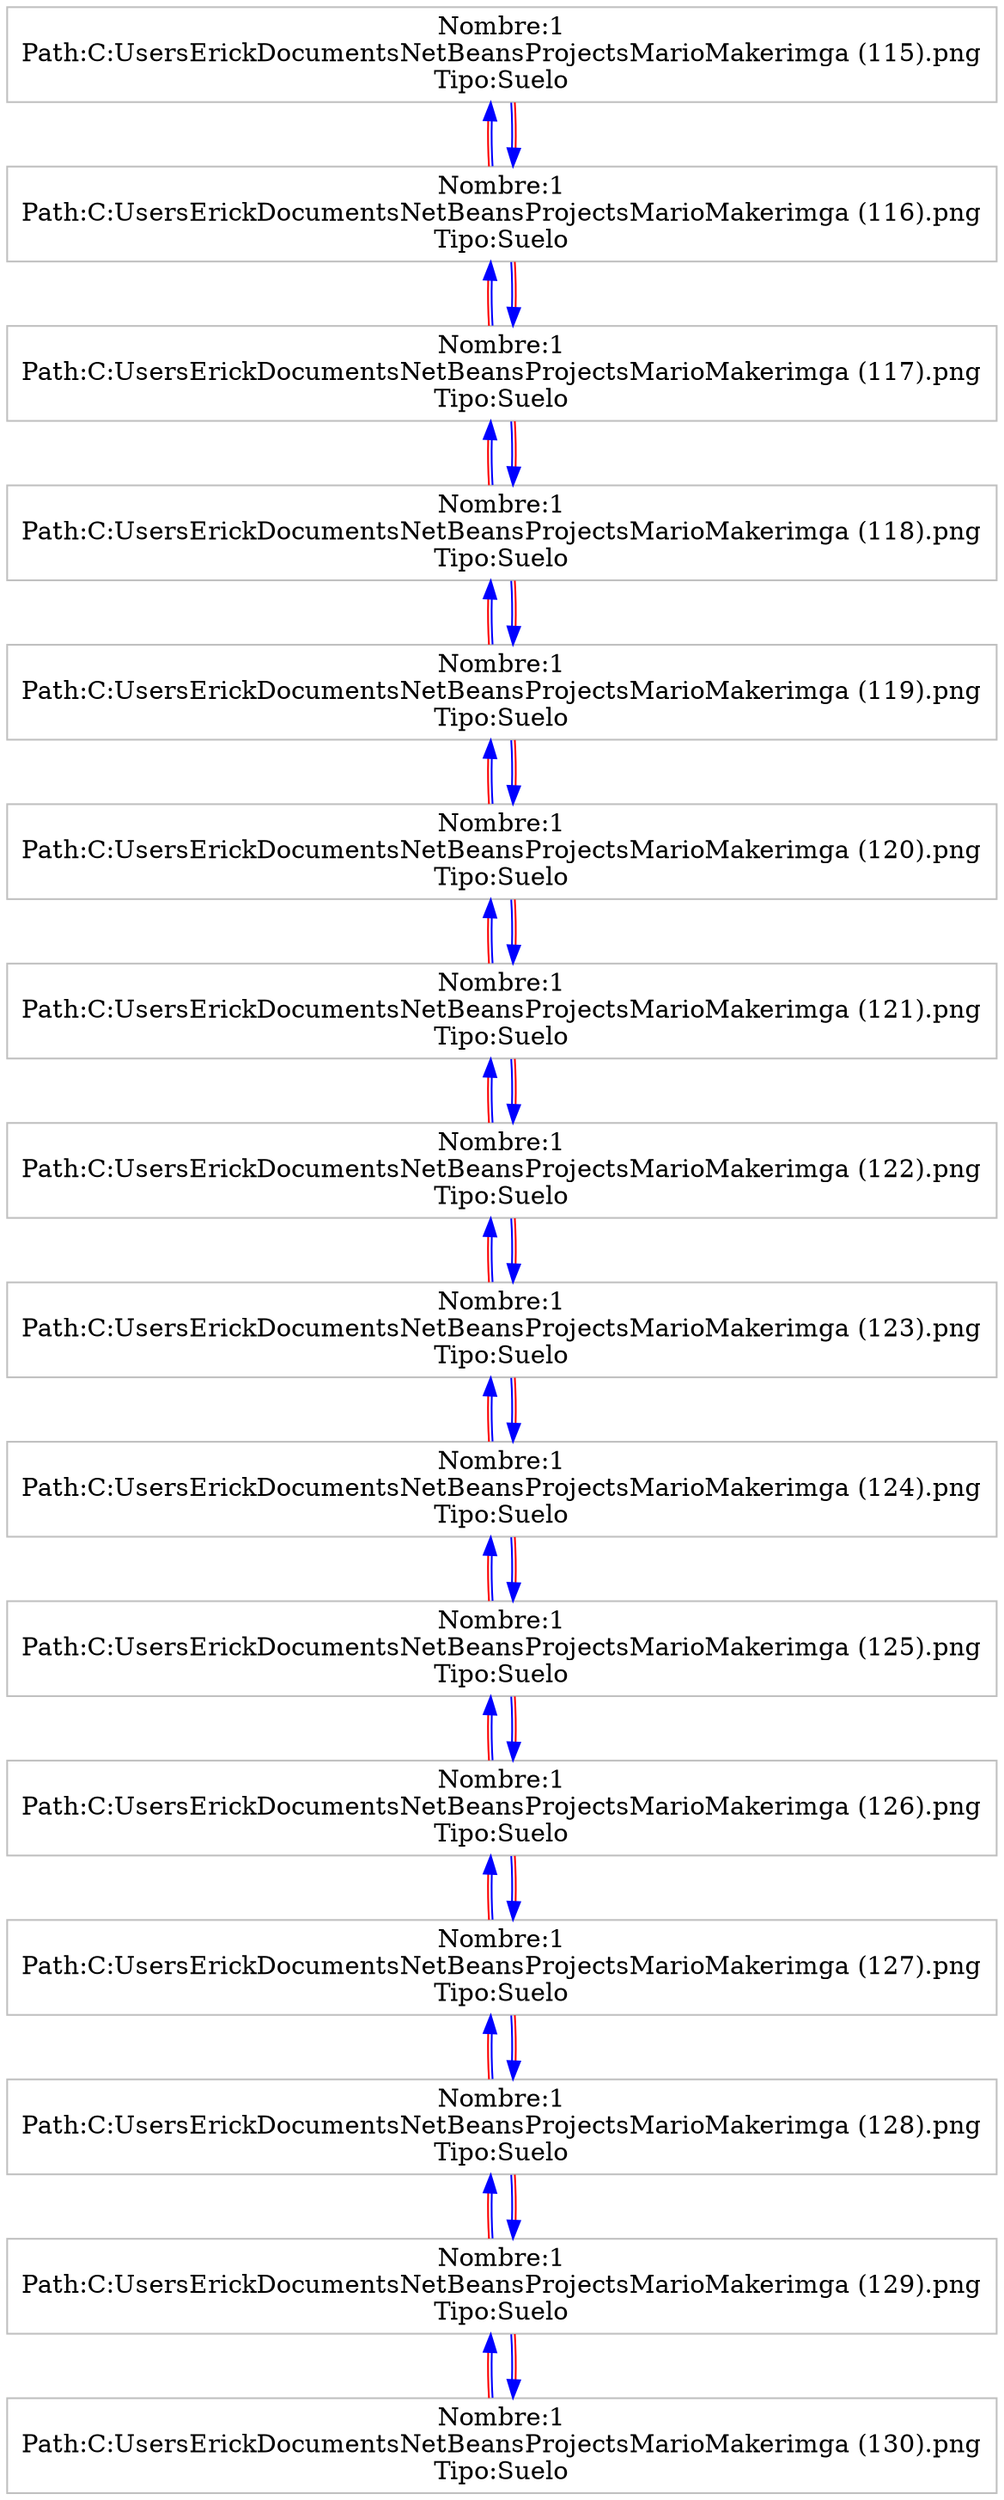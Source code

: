 digraph ColaAtencion {node [dir=both,shape=polygon, fontcolor="Black", height=0.5, color="Grey"]edge [color="blue", color="blue:red"]rankdir=BT
"Nombre:1
Path:C:\Users\Erick\Documents\NetBeansProjects\MarioMaker\img\a (130).png
Tipo:Suelo"-> "Nombre:1
Path:C:\Users\Erick\Documents\NetBeansProjects\MarioMaker\img\a (129).png
Tipo:Suelo"
"Nombre:1
Path:C:\Users\Erick\Documents\NetBeansProjects\MarioMaker\img\a (129).png
Tipo:Suelo"-> "Nombre:1
Path:C:\Users\Erick\Documents\NetBeansProjects\MarioMaker\img\a (130).png
Tipo:Suelo"
"Nombre:1
Path:C:\Users\Erick\Documents\NetBeansProjects\MarioMaker\img\a (129).png
Tipo:Suelo"-> "Nombre:1
Path:C:\Users\Erick\Documents\NetBeansProjects\MarioMaker\img\a (128).png
Tipo:Suelo"
"Nombre:1
Path:C:\Users\Erick\Documents\NetBeansProjects\MarioMaker\img\a (128).png
Tipo:Suelo"-> "Nombre:1
Path:C:\Users\Erick\Documents\NetBeansProjects\MarioMaker\img\a (129).png
Tipo:Suelo"
"Nombre:1
Path:C:\Users\Erick\Documents\NetBeansProjects\MarioMaker\img\a (128).png
Tipo:Suelo"-> "Nombre:1
Path:C:\Users\Erick\Documents\NetBeansProjects\MarioMaker\img\a (127).png
Tipo:Suelo"
"Nombre:1
Path:C:\Users\Erick\Documents\NetBeansProjects\MarioMaker\img\a (127).png
Tipo:Suelo"-> "Nombre:1
Path:C:\Users\Erick\Documents\NetBeansProjects\MarioMaker\img\a (128).png
Tipo:Suelo"
"Nombre:1
Path:C:\Users\Erick\Documents\NetBeansProjects\MarioMaker\img\a (127).png
Tipo:Suelo"-> "Nombre:1
Path:C:\Users\Erick\Documents\NetBeansProjects\MarioMaker\img\a (126).png
Tipo:Suelo"
"Nombre:1
Path:C:\Users\Erick\Documents\NetBeansProjects\MarioMaker\img\a (126).png
Tipo:Suelo"-> "Nombre:1
Path:C:\Users\Erick\Documents\NetBeansProjects\MarioMaker\img\a (127).png
Tipo:Suelo"
"Nombre:1
Path:C:\Users\Erick\Documents\NetBeansProjects\MarioMaker\img\a (126).png
Tipo:Suelo"-> "Nombre:1
Path:C:\Users\Erick\Documents\NetBeansProjects\MarioMaker\img\a (125).png
Tipo:Suelo"
"Nombre:1
Path:C:\Users\Erick\Documents\NetBeansProjects\MarioMaker\img\a (125).png
Tipo:Suelo"-> "Nombre:1
Path:C:\Users\Erick\Documents\NetBeansProjects\MarioMaker\img\a (126).png
Tipo:Suelo"
"Nombre:1
Path:C:\Users\Erick\Documents\NetBeansProjects\MarioMaker\img\a (125).png
Tipo:Suelo"-> "Nombre:1
Path:C:\Users\Erick\Documents\NetBeansProjects\MarioMaker\img\a (124).png
Tipo:Suelo"
"Nombre:1
Path:C:\Users\Erick\Documents\NetBeansProjects\MarioMaker\img\a (124).png
Tipo:Suelo"-> "Nombre:1
Path:C:\Users\Erick\Documents\NetBeansProjects\MarioMaker\img\a (125).png
Tipo:Suelo"
"Nombre:1
Path:C:\Users\Erick\Documents\NetBeansProjects\MarioMaker\img\a (124).png
Tipo:Suelo"-> "Nombre:1
Path:C:\Users\Erick\Documents\NetBeansProjects\MarioMaker\img\a (123).png
Tipo:Suelo"
"Nombre:1
Path:C:\Users\Erick\Documents\NetBeansProjects\MarioMaker\img\a (123).png
Tipo:Suelo"-> "Nombre:1
Path:C:\Users\Erick\Documents\NetBeansProjects\MarioMaker\img\a (124).png
Tipo:Suelo"
"Nombre:1
Path:C:\Users\Erick\Documents\NetBeansProjects\MarioMaker\img\a (123).png
Tipo:Suelo"-> "Nombre:1
Path:C:\Users\Erick\Documents\NetBeansProjects\MarioMaker\img\a (122).png
Tipo:Suelo"
"Nombre:1
Path:C:\Users\Erick\Documents\NetBeansProjects\MarioMaker\img\a (122).png
Tipo:Suelo"-> "Nombre:1
Path:C:\Users\Erick\Documents\NetBeansProjects\MarioMaker\img\a (123).png
Tipo:Suelo"
"Nombre:1
Path:C:\Users\Erick\Documents\NetBeansProjects\MarioMaker\img\a (122).png
Tipo:Suelo"-> "Nombre:1
Path:C:\Users\Erick\Documents\NetBeansProjects\MarioMaker\img\a (121).png
Tipo:Suelo"
"Nombre:1
Path:C:\Users\Erick\Documents\NetBeansProjects\MarioMaker\img\a (121).png
Tipo:Suelo"-> "Nombre:1
Path:C:\Users\Erick\Documents\NetBeansProjects\MarioMaker\img\a (122).png
Tipo:Suelo"
"Nombre:1
Path:C:\Users\Erick\Documents\NetBeansProjects\MarioMaker\img\a (121).png
Tipo:Suelo"-> "Nombre:1
Path:C:\Users\Erick\Documents\NetBeansProjects\MarioMaker\img\a (120).png
Tipo:Suelo"
"Nombre:1
Path:C:\Users\Erick\Documents\NetBeansProjects\MarioMaker\img\a (120).png
Tipo:Suelo"-> "Nombre:1
Path:C:\Users\Erick\Documents\NetBeansProjects\MarioMaker\img\a (121).png
Tipo:Suelo"
"Nombre:1
Path:C:\Users\Erick\Documents\NetBeansProjects\MarioMaker\img\a (120).png
Tipo:Suelo"-> "Nombre:1
Path:C:\Users\Erick\Documents\NetBeansProjects\MarioMaker\img\a (119).png
Tipo:Suelo"
"Nombre:1
Path:C:\Users\Erick\Documents\NetBeansProjects\MarioMaker\img\a (119).png
Tipo:Suelo"-> "Nombre:1
Path:C:\Users\Erick\Documents\NetBeansProjects\MarioMaker\img\a (120).png
Tipo:Suelo"
"Nombre:1
Path:C:\Users\Erick\Documents\NetBeansProjects\MarioMaker\img\a (119).png
Tipo:Suelo"-> "Nombre:1
Path:C:\Users\Erick\Documents\NetBeansProjects\MarioMaker\img\a (118).png
Tipo:Suelo"
"Nombre:1
Path:C:\Users\Erick\Documents\NetBeansProjects\MarioMaker\img\a (118).png
Tipo:Suelo"-> "Nombre:1
Path:C:\Users\Erick\Documents\NetBeansProjects\MarioMaker\img\a (119).png
Tipo:Suelo"
"Nombre:1
Path:C:\Users\Erick\Documents\NetBeansProjects\MarioMaker\img\a (118).png
Tipo:Suelo"-> "Nombre:1
Path:C:\Users\Erick\Documents\NetBeansProjects\MarioMaker\img\a (117).png
Tipo:Suelo"
"Nombre:1
Path:C:\Users\Erick\Documents\NetBeansProjects\MarioMaker\img\a (117).png
Tipo:Suelo"-> "Nombre:1
Path:C:\Users\Erick\Documents\NetBeansProjects\MarioMaker\img\a (118).png
Tipo:Suelo"
"Nombre:1
Path:C:\Users\Erick\Documents\NetBeansProjects\MarioMaker\img\a (117).png
Tipo:Suelo"-> "Nombre:1
Path:C:\Users\Erick\Documents\NetBeansProjects\MarioMaker\img\a (116).png
Tipo:Suelo"
"Nombre:1
Path:C:\Users\Erick\Documents\NetBeansProjects\MarioMaker\img\a (116).png
Tipo:Suelo"-> "Nombre:1
Path:C:\Users\Erick\Documents\NetBeansProjects\MarioMaker\img\a (117).png
Tipo:Suelo"
"Nombre:1
Path:C:\Users\Erick\Documents\NetBeansProjects\MarioMaker\img\a (116).png
Tipo:Suelo"-> "Nombre:1
Path:C:\Users\Erick\Documents\NetBeansProjects\MarioMaker\img\a (115).png
Tipo:Suelo"
"Nombre:1
Path:C:\Users\Erick\Documents\NetBeansProjects\MarioMaker\img\a (115).png
Tipo:Suelo"-> "Nombre:1
Path:C:\Users\Erick\Documents\NetBeansProjects\MarioMaker\img\a (116).png
Tipo:Suelo"
}
